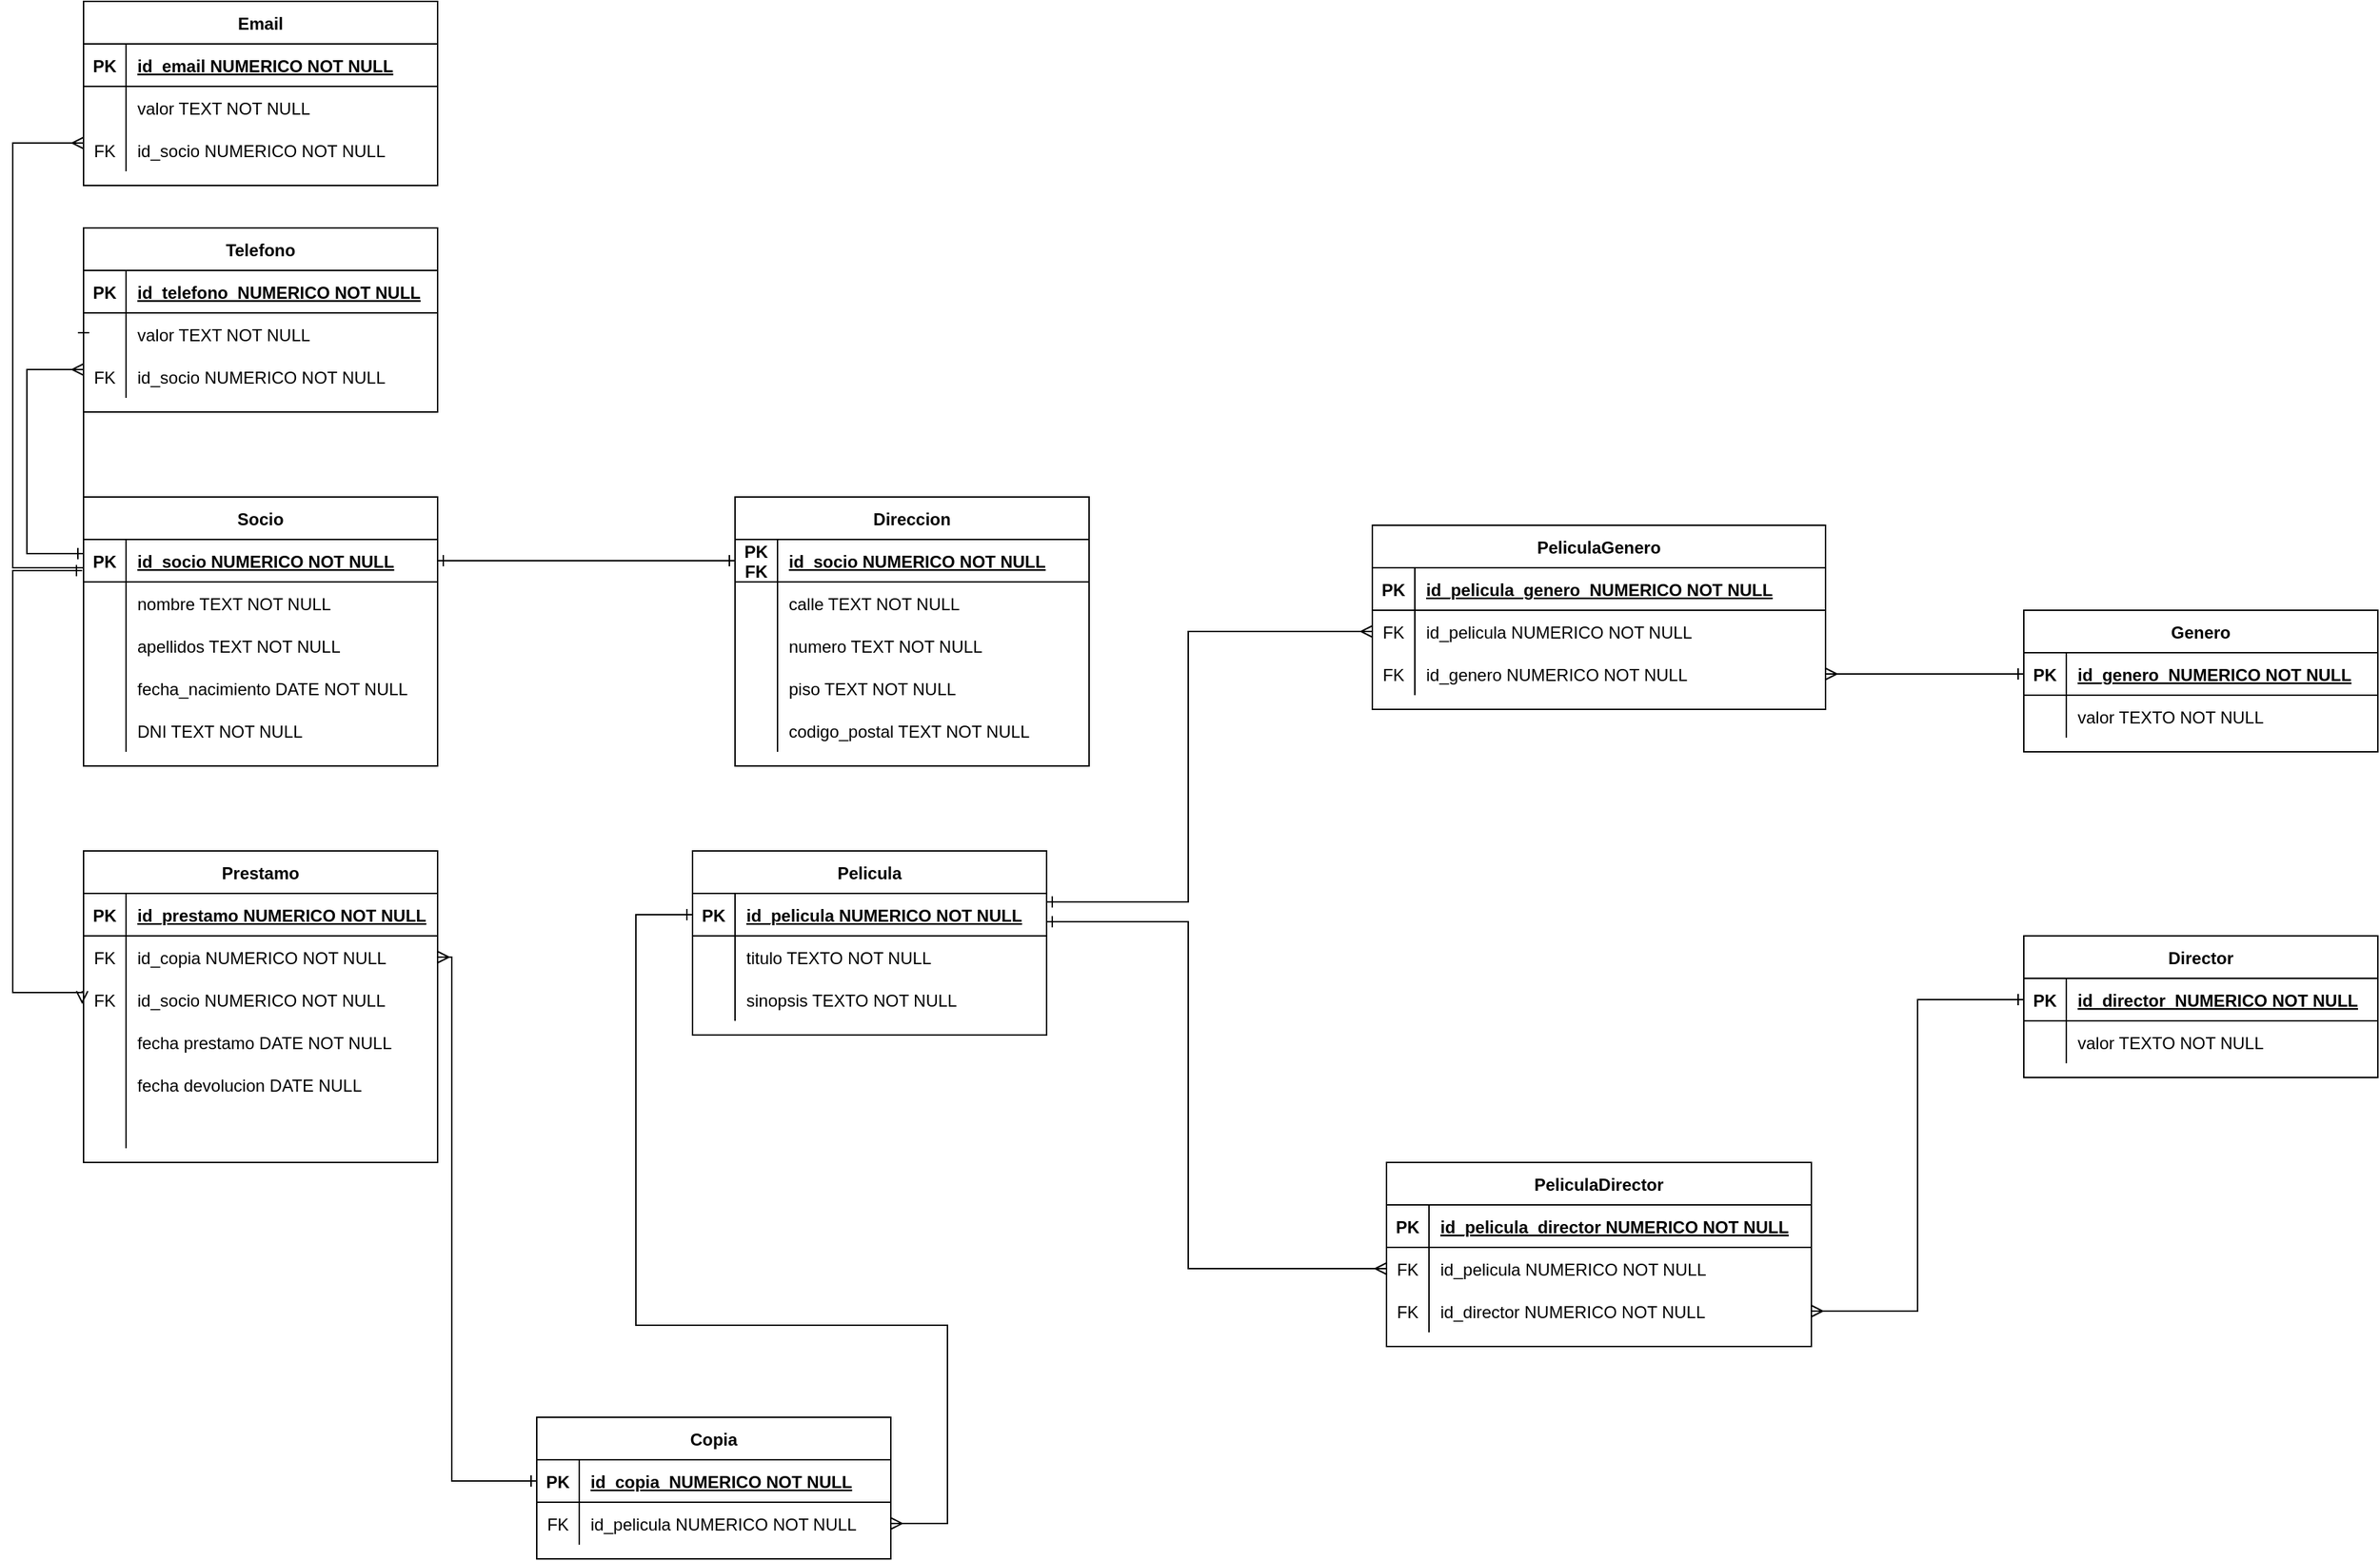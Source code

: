 <mxfile version="23.1.6" type="device">
  <diagram id="R2lEEEUBdFMjLlhIrx00" name="Page-1">
    <mxGraphModel dx="1674" dy="1861" grid="1" gridSize="10" guides="1" tooltips="1" connect="1" arrows="1" fold="1" page="1" pageScale="1" pageWidth="850" pageHeight="1100" math="0" shadow="0" extFonts="Permanent Marker^https://fonts.googleapis.com/css?family=Permanent+Marker">
      <root>
        <mxCell id="0" />
        <mxCell id="1" parent="0" />
        <mxCell id="2j0hCC9yOJHJnO_B5J4P-44" value="" style="group" parent="1" vertex="1" connectable="0">
          <mxGeometry x="20" y="-210" width="1670" height="1100" as="geometry" />
        </mxCell>
        <mxCell id="C-vyLk0tnHw3VtMMgP7b-23" value="Socio" style="shape=table;startSize=30;container=1;collapsible=1;childLayout=tableLayout;fixedRows=1;rowLines=0;fontStyle=1;align=center;resizeLast=1;" parent="2j0hCC9yOJHJnO_B5J4P-44" vertex="1">
          <mxGeometry x="50" y="350" width="250" height="190" as="geometry" />
        </mxCell>
        <mxCell id="C-vyLk0tnHw3VtMMgP7b-24" value="" style="shape=partialRectangle;collapsible=0;dropTarget=0;pointerEvents=0;fillColor=none;points=[[0,0.5],[1,0.5]];portConstraint=eastwest;top=0;left=0;right=0;bottom=1;" parent="C-vyLk0tnHw3VtMMgP7b-23" vertex="1">
          <mxGeometry y="30" width="250" height="30" as="geometry" />
        </mxCell>
        <mxCell id="C-vyLk0tnHw3VtMMgP7b-25" value="PK" style="shape=partialRectangle;overflow=hidden;connectable=0;fillColor=none;top=0;left=0;bottom=0;right=0;fontStyle=1;" parent="C-vyLk0tnHw3VtMMgP7b-24" vertex="1">
          <mxGeometry width="30" height="30" as="geometry">
            <mxRectangle width="30" height="30" as="alternateBounds" />
          </mxGeometry>
        </mxCell>
        <mxCell id="C-vyLk0tnHw3VtMMgP7b-26" value="id_socio NUMERICO NOT NULL" style="shape=partialRectangle;overflow=hidden;connectable=0;fillColor=none;top=0;left=0;bottom=0;right=0;align=left;spacingLeft=6;fontStyle=5;" parent="C-vyLk0tnHw3VtMMgP7b-24" vertex="1">
          <mxGeometry x="30" width="220" height="30" as="geometry">
            <mxRectangle width="220" height="30" as="alternateBounds" />
          </mxGeometry>
        </mxCell>
        <mxCell id="C-vyLk0tnHw3VtMMgP7b-27" value="" style="shape=partialRectangle;collapsible=0;dropTarget=0;pointerEvents=0;fillColor=none;points=[[0,0.5],[1,0.5]];portConstraint=eastwest;top=0;left=0;right=0;bottom=0;" parent="C-vyLk0tnHw3VtMMgP7b-23" vertex="1">
          <mxGeometry y="60" width="250" height="30" as="geometry" />
        </mxCell>
        <mxCell id="C-vyLk0tnHw3VtMMgP7b-28" value="" style="shape=partialRectangle;overflow=hidden;connectable=0;fillColor=none;top=0;left=0;bottom=0;right=0;" parent="C-vyLk0tnHw3VtMMgP7b-27" vertex="1">
          <mxGeometry width="30" height="30" as="geometry">
            <mxRectangle width="30" height="30" as="alternateBounds" />
          </mxGeometry>
        </mxCell>
        <mxCell id="C-vyLk0tnHw3VtMMgP7b-29" value="nombre TEXT NOT NULL" style="shape=partialRectangle;overflow=hidden;connectable=0;fillColor=none;top=0;left=0;bottom=0;right=0;align=left;spacingLeft=6;" parent="C-vyLk0tnHw3VtMMgP7b-27" vertex="1">
          <mxGeometry x="30" width="220" height="30" as="geometry">
            <mxRectangle width="220" height="30" as="alternateBounds" />
          </mxGeometry>
        </mxCell>
        <mxCell id="dw63JW8FOsopsPQ0-Sa8-1" value="" style="shape=partialRectangle;collapsible=0;dropTarget=0;pointerEvents=0;fillColor=none;points=[[0,0.5],[1,0.5]];portConstraint=eastwest;top=0;left=0;right=0;bottom=0;" parent="C-vyLk0tnHw3VtMMgP7b-23" vertex="1">
          <mxGeometry y="90" width="250" height="30" as="geometry" />
        </mxCell>
        <mxCell id="dw63JW8FOsopsPQ0-Sa8-2" value="" style="shape=partialRectangle;overflow=hidden;connectable=0;fillColor=none;top=0;left=0;bottom=0;right=0;" parent="dw63JW8FOsopsPQ0-Sa8-1" vertex="1">
          <mxGeometry width="30" height="30" as="geometry">
            <mxRectangle width="30" height="30" as="alternateBounds" />
          </mxGeometry>
        </mxCell>
        <mxCell id="dw63JW8FOsopsPQ0-Sa8-3" value="apellidos TEXT NOT NULL" style="shape=partialRectangle;overflow=hidden;connectable=0;fillColor=none;top=0;left=0;bottom=0;right=0;align=left;spacingLeft=6;" parent="dw63JW8FOsopsPQ0-Sa8-1" vertex="1">
          <mxGeometry x="30" width="220" height="30" as="geometry">
            <mxRectangle width="220" height="30" as="alternateBounds" />
          </mxGeometry>
        </mxCell>
        <mxCell id="dw63JW8FOsopsPQ0-Sa8-4" value="" style="shape=partialRectangle;collapsible=0;dropTarget=0;pointerEvents=0;fillColor=none;points=[[0,0.5],[1,0.5]];portConstraint=eastwest;top=0;left=0;right=0;bottom=0;" parent="C-vyLk0tnHw3VtMMgP7b-23" vertex="1">
          <mxGeometry y="120" width="250" height="30" as="geometry" />
        </mxCell>
        <mxCell id="dw63JW8FOsopsPQ0-Sa8-5" value="" style="shape=partialRectangle;overflow=hidden;connectable=0;fillColor=none;top=0;left=0;bottom=0;right=0;" parent="dw63JW8FOsopsPQ0-Sa8-4" vertex="1">
          <mxGeometry width="30" height="30" as="geometry">
            <mxRectangle width="30" height="30" as="alternateBounds" />
          </mxGeometry>
        </mxCell>
        <mxCell id="dw63JW8FOsopsPQ0-Sa8-6" value="fecha_nacimiento DATE NOT NULL" style="shape=partialRectangle;overflow=hidden;connectable=0;fillColor=none;top=0;left=0;bottom=0;right=0;align=left;spacingLeft=6;" parent="dw63JW8FOsopsPQ0-Sa8-4" vertex="1">
          <mxGeometry x="30" width="220" height="30" as="geometry">
            <mxRectangle width="220" height="30" as="alternateBounds" />
          </mxGeometry>
        </mxCell>
        <mxCell id="1rXclg-e3LxjaRFIanP1-40" value="" style="shape=partialRectangle;collapsible=0;dropTarget=0;pointerEvents=0;fillColor=none;points=[[0,0.5],[1,0.5]];portConstraint=eastwest;top=0;left=0;right=0;bottom=0;" vertex="1" parent="C-vyLk0tnHw3VtMMgP7b-23">
          <mxGeometry y="150" width="250" height="30" as="geometry" />
        </mxCell>
        <mxCell id="1rXclg-e3LxjaRFIanP1-41" value="" style="shape=partialRectangle;overflow=hidden;connectable=0;fillColor=none;top=0;left=0;bottom=0;right=0;" vertex="1" parent="1rXclg-e3LxjaRFIanP1-40">
          <mxGeometry width="30" height="30" as="geometry">
            <mxRectangle width="30" height="30" as="alternateBounds" />
          </mxGeometry>
        </mxCell>
        <mxCell id="1rXclg-e3LxjaRFIanP1-42" value="DNI TEXT NOT NULL" style="shape=partialRectangle;overflow=hidden;connectable=0;fillColor=none;top=0;left=0;bottom=0;right=0;align=left;spacingLeft=6;" vertex="1" parent="1rXclg-e3LxjaRFIanP1-40">
          <mxGeometry x="30" width="220" height="30" as="geometry">
            <mxRectangle width="220" height="30" as="alternateBounds" />
          </mxGeometry>
        </mxCell>
        <mxCell id="dw63JW8FOsopsPQ0-Sa8-10" value="Direccion" style="shape=table;startSize=30;container=1;collapsible=1;childLayout=tableLayout;fixedRows=1;rowLines=0;fontStyle=1;align=center;resizeLast=1;" parent="2j0hCC9yOJHJnO_B5J4P-44" vertex="1">
          <mxGeometry x="510" y="350" width="250" height="190" as="geometry" />
        </mxCell>
        <mxCell id="dw63JW8FOsopsPQ0-Sa8-11" value="" style="shape=partialRectangle;collapsible=0;dropTarget=0;pointerEvents=0;fillColor=none;points=[[0,0.5],[1,0.5]];portConstraint=eastwest;top=0;left=0;right=0;bottom=1;" parent="dw63JW8FOsopsPQ0-Sa8-10" vertex="1">
          <mxGeometry y="30" width="250" height="30" as="geometry" />
        </mxCell>
        <mxCell id="dw63JW8FOsopsPQ0-Sa8-12" value="PK&#xa;FK" style="shape=partialRectangle;overflow=hidden;connectable=0;fillColor=none;top=0;left=0;bottom=0;right=0;fontStyle=1;" parent="dw63JW8FOsopsPQ0-Sa8-11" vertex="1">
          <mxGeometry width="30" height="30" as="geometry">
            <mxRectangle width="30" height="30" as="alternateBounds" />
          </mxGeometry>
        </mxCell>
        <mxCell id="dw63JW8FOsopsPQ0-Sa8-13" value="id_socio NUMERICO NOT NULL" style="shape=partialRectangle;overflow=hidden;connectable=0;fillColor=none;top=0;left=0;bottom=0;right=0;align=left;spacingLeft=6;fontStyle=5;" parent="dw63JW8FOsopsPQ0-Sa8-11" vertex="1">
          <mxGeometry x="30" width="220" height="30" as="geometry">
            <mxRectangle width="220" height="30" as="alternateBounds" />
          </mxGeometry>
        </mxCell>
        <mxCell id="dw63JW8FOsopsPQ0-Sa8-17" value="" style="shape=partialRectangle;collapsible=0;dropTarget=0;pointerEvents=0;fillColor=none;points=[[0,0.5],[1,0.5]];portConstraint=eastwest;top=0;left=0;right=0;bottom=0;" parent="dw63JW8FOsopsPQ0-Sa8-10" vertex="1">
          <mxGeometry y="60" width="250" height="30" as="geometry" />
        </mxCell>
        <mxCell id="dw63JW8FOsopsPQ0-Sa8-18" value="" style="shape=partialRectangle;overflow=hidden;connectable=0;fillColor=none;top=0;left=0;bottom=0;right=0;" parent="dw63JW8FOsopsPQ0-Sa8-17" vertex="1">
          <mxGeometry width="30" height="30" as="geometry">
            <mxRectangle width="30" height="30" as="alternateBounds" />
          </mxGeometry>
        </mxCell>
        <mxCell id="dw63JW8FOsopsPQ0-Sa8-19" value="calle TEXT NOT NULL" style="shape=partialRectangle;overflow=hidden;connectable=0;fillColor=none;top=0;left=0;bottom=0;right=0;align=left;spacingLeft=6;" parent="dw63JW8FOsopsPQ0-Sa8-17" vertex="1">
          <mxGeometry x="30" width="220" height="30" as="geometry">
            <mxRectangle width="220" height="30" as="alternateBounds" />
          </mxGeometry>
        </mxCell>
        <mxCell id="dw63JW8FOsopsPQ0-Sa8-20" value="" style="shape=partialRectangle;collapsible=0;dropTarget=0;pointerEvents=0;fillColor=none;points=[[0,0.5],[1,0.5]];portConstraint=eastwest;top=0;left=0;right=0;bottom=0;" parent="dw63JW8FOsopsPQ0-Sa8-10" vertex="1">
          <mxGeometry y="90" width="250" height="30" as="geometry" />
        </mxCell>
        <mxCell id="dw63JW8FOsopsPQ0-Sa8-21" value="" style="shape=partialRectangle;overflow=hidden;connectable=0;fillColor=none;top=0;left=0;bottom=0;right=0;" parent="dw63JW8FOsopsPQ0-Sa8-20" vertex="1">
          <mxGeometry width="30" height="30" as="geometry">
            <mxRectangle width="30" height="30" as="alternateBounds" />
          </mxGeometry>
        </mxCell>
        <mxCell id="dw63JW8FOsopsPQ0-Sa8-22" value="numero TEXT NOT NULL" style="shape=partialRectangle;overflow=hidden;connectable=0;fillColor=none;top=0;left=0;bottom=0;right=0;align=left;spacingLeft=6;" parent="dw63JW8FOsopsPQ0-Sa8-20" vertex="1">
          <mxGeometry x="30" width="220" height="30" as="geometry">
            <mxRectangle width="220" height="30" as="alternateBounds" />
          </mxGeometry>
        </mxCell>
        <mxCell id="dw63JW8FOsopsPQ0-Sa8-23" value="" style="shape=partialRectangle;collapsible=0;dropTarget=0;pointerEvents=0;fillColor=none;points=[[0,0.5],[1,0.5]];portConstraint=eastwest;top=0;left=0;right=0;bottom=0;" parent="dw63JW8FOsopsPQ0-Sa8-10" vertex="1">
          <mxGeometry y="120" width="250" height="30" as="geometry" />
        </mxCell>
        <mxCell id="dw63JW8FOsopsPQ0-Sa8-24" value="" style="shape=partialRectangle;overflow=hidden;connectable=0;fillColor=none;top=0;left=0;bottom=0;right=0;" parent="dw63JW8FOsopsPQ0-Sa8-23" vertex="1">
          <mxGeometry width="30" height="30" as="geometry">
            <mxRectangle width="30" height="30" as="alternateBounds" />
          </mxGeometry>
        </mxCell>
        <mxCell id="dw63JW8FOsopsPQ0-Sa8-25" value="piso TEXT NOT NULL" style="shape=partialRectangle;overflow=hidden;connectable=0;fillColor=none;top=0;left=0;bottom=0;right=0;align=left;spacingLeft=6;" parent="dw63JW8FOsopsPQ0-Sa8-23" vertex="1">
          <mxGeometry x="30" width="220" height="30" as="geometry">
            <mxRectangle width="220" height="30" as="alternateBounds" />
          </mxGeometry>
        </mxCell>
        <mxCell id="2j0hCC9yOJHJnO_B5J4P-30" value="" style="shape=partialRectangle;collapsible=0;dropTarget=0;pointerEvents=0;fillColor=none;points=[[0,0.5],[1,0.5]];portConstraint=eastwest;top=0;left=0;right=0;bottom=0;" parent="dw63JW8FOsopsPQ0-Sa8-10" vertex="1">
          <mxGeometry y="150" width="250" height="30" as="geometry" />
        </mxCell>
        <mxCell id="2j0hCC9yOJHJnO_B5J4P-31" value="" style="shape=partialRectangle;overflow=hidden;connectable=0;fillColor=none;top=0;left=0;bottom=0;right=0;" parent="2j0hCC9yOJHJnO_B5J4P-30" vertex="1">
          <mxGeometry width="30" height="30" as="geometry">
            <mxRectangle width="30" height="30" as="alternateBounds" />
          </mxGeometry>
        </mxCell>
        <mxCell id="2j0hCC9yOJHJnO_B5J4P-32" value="codigo_postal TEXT NOT NULL" style="shape=partialRectangle;overflow=hidden;connectable=0;fillColor=none;top=0;left=0;bottom=0;right=0;align=left;spacingLeft=6;" parent="2j0hCC9yOJHJnO_B5J4P-30" vertex="1">
          <mxGeometry x="30" width="220" height="30" as="geometry">
            <mxRectangle width="220" height="30" as="alternateBounds" />
          </mxGeometry>
        </mxCell>
        <mxCell id="dw63JW8FOsopsPQ0-Sa8-26" value="Pelicula" style="shape=table;startSize=30;container=1;collapsible=1;childLayout=tableLayout;fixedRows=1;rowLines=0;fontStyle=1;align=center;resizeLast=1;" parent="2j0hCC9yOJHJnO_B5J4P-44" vertex="1">
          <mxGeometry x="480" y="600" width="250" height="130" as="geometry" />
        </mxCell>
        <mxCell id="dw63JW8FOsopsPQ0-Sa8-27" value="" style="shape=partialRectangle;collapsible=0;dropTarget=0;pointerEvents=0;fillColor=none;points=[[0,0.5],[1,0.5]];portConstraint=eastwest;top=0;left=0;right=0;bottom=1;" parent="dw63JW8FOsopsPQ0-Sa8-26" vertex="1">
          <mxGeometry y="30" width="250" height="30" as="geometry" />
        </mxCell>
        <mxCell id="dw63JW8FOsopsPQ0-Sa8-28" value="PK" style="shape=partialRectangle;overflow=hidden;connectable=0;fillColor=none;top=0;left=0;bottom=0;right=0;fontStyle=1;" parent="dw63JW8FOsopsPQ0-Sa8-27" vertex="1">
          <mxGeometry width="30" height="30" as="geometry">
            <mxRectangle width="30" height="30" as="alternateBounds" />
          </mxGeometry>
        </mxCell>
        <mxCell id="dw63JW8FOsopsPQ0-Sa8-29" value="id_pelicula NUMERICO NOT NULL" style="shape=partialRectangle;overflow=hidden;connectable=0;fillColor=none;top=0;left=0;bottom=0;right=0;align=left;spacingLeft=6;fontStyle=5;" parent="dw63JW8FOsopsPQ0-Sa8-27" vertex="1">
          <mxGeometry x="30" width="220" height="30" as="geometry">
            <mxRectangle width="220" height="30" as="alternateBounds" />
          </mxGeometry>
        </mxCell>
        <mxCell id="dw63JW8FOsopsPQ0-Sa8-30" value="" style="shape=partialRectangle;collapsible=0;dropTarget=0;pointerEvents=0;fillColor=none;points=[[0,0.5],[1,0.5]];portConstraint=eastwest;top=0;left=0;right=0;bottom=0;" parent="dw63JW8FOsopsPQ0-Sa8-26" vertex="1">
          <mxGeometry y="60" width="250" height="30" as="geometry" />
        </mxCell>
        <mxCell id="dw63JW8FOsopsPQ0-Sa8-31" value="" style="shape=partialRectangle;overflow=hidden;connectable=0;fillColor=none;top=0;left=0;bottom=0;right=0;" parent="dw63JW8FOsopsPQ0-Sa8-30" vertex="1">
          <mxGeometry width="30" height="30" as="geometry">
            <mxRectangle width="30" height="30" as="alternateBounds" />
          </mxGeometry>
        </mxCell>
        <mxCell id="dw63JW8FOsopsPQ0-Sa8-32" value="titulo TEXTO NOT NULL" style="shape=partialRectangle;overflow=hidden;connectable=0;fillColor=none;top=0;left=0;bottom=0;right=0;align=left;spacingLeft=6;" parent="dw63JW8FOsopsPQ0-Sa8-30" vertex="1">
          <mxGeometry x="30" width="220" height="30" as="geometry">
            <mxRectangle width="220" height="30" as="alternateBounds" />
          </mxGeometry>
        </mxCell>
        <mxCell id="dw63JW8FOsopsPQ0-Sa8-39" value="" style="shape=partialRectangle;collapsible=0;dropTarget=0;pointerEvents=0;fillColor=none;points=[[0,0.5],[1,0.5]];portConstraint=eastwest;top=0;left=0;right=0;bottom=0;" parent="dw63JW8FOsopsPQ0-Sa8-26" vertex="1">
          <mxGeometry y="90" width="250" height="30" as="geometry" />
        </mxCell>
        <mxCell id="dw63JW8FOsopsPQ0-Sa8-40" value="" style="shape=partialRectangle;overflow=hidden;connectable=0;fillColor=none;top=0;left=0;bottom=0;right=0;" parent="dw63JW8FOsopsPQ0-Sa8-39" vertex="1">
          <mxGeometry width="30" height="30" as="geometry">
            <mxRectangle width="30" height="30" as="alternateBounds" />
          </mxGeometry>
        </mxCell>
        <mxCell id="dw63JW8FOsopsPQ0-Sa8-41" value="sinopsis TEXTO NOT NULL" style="shape=partialRectangle;overflow=hidden;connectable=0;fillColor=none;top=0;left=0;bottom=0;right=0;align=left;spacingLeft=6;" parent="dw63JW8FOsopsPQ0-Sa8-39" vertex="1">
          <mxGeometry x="30" width="220" height="30" as="geometry">
            <mxRectangle width="220" height="30" as="alternateBounds" />
          </mxGeometry>
        </mxCell>
        <mxCell id="dw63JW8FOsopsPQ0-Sa8-42" value="Copia" style="shape=table;startSize=30;container=1;collapsible=1;childLayout=tableLayout;fixedRows=1;rowLines=0;fontStyle=1;align=center;resizeLast=1;" parent="2j0hCC9yOJHJnO_B5J4P-44" vertex="1">
          <mxGeometry x="370" y="1000" width="250" height="100" as="geometry" />
        </mxCell>
        <mxCell id="dw63JW8FOsopsPQ0-Sa8-43" value="" style="shape=partialRectangle;collapsible=0;dropTarget=0;pointerEvents=0;fillColor=none;points=[[0,0.5],[1,0.5]];portConstraint=eastwest;top=0;left=0;right=0;bottom=1;" parent="dw63JW8FOsopsPQ0-Sa8-42" vertex="1">
          <mxGeometry y="30" width="250" height="30" as="geometry" />
        </mxCell>
        <mxCell id="dw63JW8FOsopsPQ0-Sa8-44" value="PK" style="shape=partialRectangle;overflow=hidden;connectable=0;fillColor=none;top=0;left=0;bottom=0;right=0;fontStyle=1;" parent="dw63JW8FOsopsPQ0-Sa8-43" vertex="1">
          <mxGeometry width="30" height="30" as="geometry">
            <mxRectangle width="30" height="30" as="alternateBounds" />
          </mxGeometry>
        </mxCell>
        <mxCell id="dw63JW8FOsopsPQ0-Sa8-45" value="id_copia  NUMERICO NOT NULL" style="shape=partialRectangle;overflow=hidden;connectable=0;fillColor=none;top=0;left=0;bottom=0;right=0;align=left;spacingLeft=6;fontStyle=5;" parent="dw63JW8FOsopsPQ0-Sa8-43" vertex="1">
          <mxGeometry x="30" width="220" height="30" as="geometry">
            <mxRectangle width="220" height="30" as="alternateBounds" />
          </mxGeometry>
        </mxCell>
        <mxCell id="dw63JW8FOsopsPQ0-Sa8-46" value="" style="shape=partialRectangle;collapsible=0;dropTarget=0;pointerEvents=0;fillColor=none;points=[[0,0.5],[1,0.5]];portConstraint=eastwest;top=0;left=0;right=0;bottom=0;" parent="dw63JW8FOsopsPQ0-Sa8-42" vertex="1">
          <mxGeometry y="60" width="250" height="30" as="geometry" />
        </mxCell>
        <mxCell id="dw63JW8FOsopsPQ0-Sa8-47" value="FK" style="shape=partialRectangle;overflow=hidden;connectable=0;fillColor=none;top=0;left=0;bottom=0;right=0;" parent="dw63JW8FOsopsPQ0-Sa8-46" vertex="1">
          <mxGeometry width="30" height="30" as="geometry">
            <mxRectangle width="30" height="30" as="alternateBounds" />
          </mxGeometry>
        </mxCell>
        <mxCell id="dw63JW8FOsopsPQ0-Sa8-48" value="id_pelicula NUMERICO NOT NULL " style="shape=partialRectangle;overflow=hidden;connectable=0;fillColor=none;top=0;left=0;bottom=0;right=0;align=left;spacingLeft=6;" parent="dw63JW8FOsopsPQ0-Sa8-46" vertex="1">
          <mxGeometry x="30" width="220" height="30" as="geometry">
            <mxRectangle width="220" height="30" as="alternateBounds" />
          </mxGeometry>
        </mxCell>
        <mxCell id="dw63JW8FOsopsPQ0-Sa8-58" value="Prestamo" style="shape=table;startSize=30;container=1;collapsible=1;childLayout=tableLayout;fixedRows=1;rowLines=0;fontStyle=1;align=center;resizeLast=1;" parent="2j0hCC9yOJHJnO_B5J4P-44" vertex="1">
          <mxGeometry x="50" y="600" width="250" height="220" as="geometry" />
        </mxCell>
        <mxCell id="dw63JW8FOsopsPQ0-Sa8-59" value="" style="shape=partialRectangle;collapsible=0;dropTarget=0;pointerEvents=0;fillColor=none;points=[[0,0.5],[1,0.5]];portConstraint=eastwest;top=0;left=0;right=0;bottom=1;" parent="dw63JW8FOsopsPQ0-Sa8-58" vertex="1">
          <mxGeometry y="30" width="250" height="30" as="geometry" />
        </mxCell>
        <mxCell id="dw63JW8FOsopsPQ0-Sa8-60" value="PK" style="shape=partialRectangle;overflow=hidden;connectable=0;fillColor=none;top=0;left=0;bottom=0;right=0;fontStyle=1;" parent="dw63JW8FOsopsPQ0-Sa8-59" vertex="1">
          <mxGeometry width="30" height="30" as="geometry">
            <mxRectangle width="30" height="30" as="alternateBounds" />
          </mxGeometry>
        </mxCell>
        <mxCell id="dw63JW8FOsopsPQ0-Sa8-61" value="id_prestamo NUMERICO NOT NULL" style="shape=partialRectangle;overflow=hidden;connectable=0;fillColor=none;top=0;left=0;bottom=0;right=0;align=left;spacingLeft=6;fontStyle=5;" parent="dw63JW8FOsopsPQ0-Sa8-59" vertex="1">
          <mxGeometry x="30" width="220" height="30" as="geometry">
            <mxRectangle width="220" height="30" as="alternateBounds" />
          </mxGeometry>
        </mxCell>
        <mxCell id="dw63JW8FOsopsPQ0-Sa8-62" value="" style="shape=partialRectangle;collapsible=0;dropTarget=0;pointerEvents=0;fillColor=none;points=[[0,0.5],[1,0.5]];portConstraint=eastwest;top=0;left=0;right=0;bottom=0;" parent="dw63JW8FOsopsPQ0-Sa8-58" vertex="1">
          <mxGeometry y="60" width="250" height="30" as="geometry" />
        </mxCell>
        <mxCell id="dw63JW8FOsopsPQ0-Sa8-63" value="FK" style="shape=partialRectangle;overflow=hidden;connectable=0;fillColor=none;top=0;left=0;bottom=0;right=0;" parent="dw63JW8FOsopsPQ0-Sa8-62" vertex="1">
          <mxGeometry width="30" height="30" as="geometry">
            <mxRectangle width="30" height="30" as="alternateBounds" />
          </mxGeometry>
        </mxCell>
        <mxCell id="dw63JW8FOsopsPQ0-Sa8-64" value="id_copia NUMERICO NOT NULL" style="shape=partialRectangle;overflow=hidden;connectable=0;fillColor=none;top=0;left=0;bottom=0;right=0;align=left;spacingLeft=6;" parent="dw63JW8FOsopsPQ0-Sa8-62" vertex="1">
          <mxGeometry x="30" width="220" height="30" as="geometry">
            <mxRectangle width="220" height="30" as="alternateBounds" />
          </mxGeometry>
        </mxCell>
        <mxCell id="dw63JW8FOsopsPQ0-Sa8-78" value="" style="shape=partialRectangle;collapsible=0;dropTarget=0;pointerEvents=0;fillColor=none;points=[[0,0.5],[1,0.5]];portConstraint=eastwest;top=0;left=0;right=0;bottom=0;" parent="dw63JW8FOsopsPQ0-Sa8-58" vertex="1">
          <mxGeometry y="90" width="250" height="30" as="geometry" />
        </mxCell>
        <mxCell id="dw63JW8FOsopsPQ0-Sa8-79" value="FK" style="shape=partialRectangle;overflow=hidden;connectable=0;fillColor=none;top=0;left=0;bottom=0;right=0;" parent="dw63JW8FOsopsPQ0-Sa8-78" vertex="1">
          <mxGeometry width="30" height="30" as="geometry">
            <mxRectangle width="30" height="30" as="alternateBounds" />
          </mxGeometry>
        </mxCell>
        <mxCell id="dw63JW8FOsopsPQ0-Sa8-80" value="id_socio NUMERICO NOT NULL" style="shape=partialRectangle;overflow=hidden;connectable=0;fillColor=none;top=0;left=0;bottom=0;right=0;align=left;spacingLeft=6;" parent="dw63JW8FOsopsPQ0-Sa8-78" vertex="1">
          <mxGeometry x="30" width="220" height="30" as="geometry">
            <mxRectangle width="220" height="30" as="alternateBounds" />
          </mxGeometry>
        </mxCell>
        <mxCell id="dw63JW8FOsopsPQ0-Sa8-65" value="" style="shape=partialRectangle;collapsible=0;dropTarget=0;pointerEvents=0;fillColor=none;points=[[0,0.5],[1,0.5]];portConstraint=eastwest;top=0;left=0;right=0;bottom=0;" parent="dw63JW8FOsopsPQ0-Sa8-58" vertex="1">
          <mxGeometry y="120" width="250" height="30" as="geometry" />
        </mxCell>
        <mxCell id="dw63JW8FOsopsPQ0-Sa8-66" value="" style="shape=partialRectangle;overflow=hidden;connectable=0;fillColor=none;top=0;left=0;bottom=0;right=0;" parent="dw63JW8FOsopsPQ0-Sa8-65" vertex="1">
          <mxGeometry width="30" height="30" as="geometry">
            <mxRectangle width="30" height="30" as="alternateBounds" />
          </mxGeometry>
        </mxCell>
        <mxCell id="dw63JW8FOsopsPQ0-Sa8-67" value="fecha prestamo DATE NOT NULL" style="shape=partialRectangle;overflow=hidden;connectable=0;fillColor=none;top=0;left=0;bottom=0;right=0;align=left;spacingLeft=6;" parent="dw63JW8FOsopsPQ0-Sa8-65" vertex="1">
          <mxGeometry x="30" width="220" height="30" as="geometry">
            <mxRectangle width="220" height="30" as="alternateBounds" />
          </mxGeometry>
        </mxCell>
        <mxCell id="dw63JW8FOsopsPQ0-Sa8-68" value="" style="shape=partialRectangle;collapsible=0;dropTarget=0;pointerEvents=0;fillColor=none;points=[[0,0.5],[1,0.5]];portConstraint=eastwest;top=0;left=0;right=0;bottom=0;" parent="dw63JW8FOsopsPQ0-Sa8-58" vertex="1">
          <mxGeometry y="150" width="250" height="30" as="geometry" />
        </mxCell>
        <mxCell id="dw63JW8FOsopsPQ0-Sa8-69" value="" style="shape=partialRectangle;overflow=hidden;connectable=0;fillColor=none;top=0;left=0;bottom=0;right=0;" parent="dw63JW8FOsopsPQ0-Sa8-68" vertex="1">
          <mxGeometry width="30" height="30" as="geometry">
            <mxRectangle width="30" height="30" as="alternateBounds" />
          </mxGeometry>
        </mxCell>
        <mxCell id="dw63JW8FOsopsPQ0-Sa8-70" value="fecha devolucion DATE NULL" style="shape=partialRectangle;overflow=hidden;connectable=0;fillColor=none;top=0;left=0;bottom=0;right=0;align=left;spacingLeft=6;" parent="dw63JW8FOsopsPQ0-Sa8-68" vertex="1">
          <mxGeometry x="30" width="220" height="30" as="geometry">
            <mxRectangle width="220" height="30" as="alternateBounds" />
          </mxGeometry>
        </mxCell>
        <mxCell id="dw63JW8FOsopsPQ0-Sa8-71" value="" style="shape=partialRectangle;collapsible=0;dropTarget=0;pointerEvents=0;fillColor=none;points=[[0,0.5],[1,0.5]];portConstraint=eastwest;top=0;left=0;right=0;bottom=0;" parent="dw63JW8FOsopsPQ0-Sa8-58" vertex="1">
          <mxGeometry y="180" width="250" height="30" as="geometry" />
        </mxCell>
        <mxCell id="dw63JW8FOsopsPQ0-Sa8-72" value="" style="shape=partialRectangle;overflow=hidden;connectable=0;fillColor=none;top=0;left=0;bottom=0;right=0;" parent="dw63JW8FOsopsPQ0-Sa8-71" vertex="1">
          <mxGeometry width="30" height="30" as="geometry">
            <mxRectangle width="30" height="30" as="alternateBounds" />
          </mxGeometry>
        </mxCell>
        <mxCell id="dw63JW8FOsopsPQ0-Sa8-73" value="" style="shape=partialRectangle;overflow=hidden;connectable=0;fillColor=none;top=0;left=0;bottom=0;right=0;align=left;spacingLeft=6;" parent="dw63JW8FOsopsPQ0-Sa8-71" vertex="1">
          <mxGeometry x="30" width="220" height="30" as="geometry">
            <mxRectangle width="220" height="30" as="alternateBounds" />
          </mxGeometry>
        </mxCell>
        <mxCell id="dw63JW8FOsopsPQ0-Sa8-76" style="edgeStyle=orthogonalEdgeStyle;rounded=0;orthogonalLoop=1;jettySize=auto;html=1;startArrow=ERone;startFill=0;endArrow=ERmany;endFill=0;exitX=-0.004;exitY=0.733;exitDx=0;exitDy=0;exitPerimeter=0;entryX=-0.004;entryY=0.3;entryDx=0;entryDy=0;entryPerimeter=0;" parent="2j0hCC9yOJHJnO_B5J4P-44" source="C-vyLk0tnHw3VtMMgP7b-24" target="dw63JW8FOsopsPQ0-Sa8-78" edge="1">
          <mxGeometry relative="1" as="geometry">
            <Array as="points">
              <mxPoint y="402" />
              <mxPoint y="700" />
            </Array>
            <mxPoint x="40" y="700" as="targetPoint" />
            <mxPoint x="720" y="700" as="sourcePoint" />
          </mxGeometry>
        </mxCell>
        <mxCell id="dw63JW8FOsopsPQ0-Sa8-82" style="edgeStyle=orthogonalEdgeStyle;rounded=0;orthogonalLoop=1;jettySize=auto;html=1;startArrow=ERone;startFill=0;endArrow=ERmany;endFill=0;exitX=0;exitY=0.5;exitDx=0;exitDy=0;entryX=1;entryY=0.5;entryDx=0;entryDy=0;" parent="2j0hCC9yOJHJnO_B5J4P-44" source="dw63JW8FOsopsPQ0-Sa8-43" target="dw63JW8FOsopsPQ0-Sa8-62" edge="1">
          <mxGeometry relative="1" as="geometry">
            <Array as="points">
              <mxPoint x="310" y="1045" />
              <mxPoint x="310" y="675" />
            </Array>
            <mxPoint x="69" y="719" as="targetPoint" />
            <mxPoint x="69" y="422" as="sourcePoint" />
          </mxGeometry>
        </mxCell>
        <mxCell id="dw63JW8FOsopsPQ0-Sa8-83" style="edgeStyle=orthogonalEdgeStyle;rounded=0;orthogonalLoop=1;jettySize=auto;html=1;startArrow=ERone;startFill=0;endArrow=ERmany;endFill=0;exitX=0;exitY=0.5;exitDx=0;exitDy=0;entryX=1;entryY=0.5;entryDx=0;entryDy=0;" parent="2j0hCC9yOJHJnO_B5J4P-44" source="dw63JW8FOsopsPQ0-Sa8-27" target="dw63JW8FOsopsPQ0-Sa8-46" edge="1">
          <mxGeometry relative="1" as="geometry">
            <Array as="points">
              <mxPoint x="440" y="645" />
              <mxPoint x="440" y="935" />
              <mxPoint x="660" y="935" />
              <mxPoint x="660" y="1075" />
            </Array>
            <mxPoint x="740" y="810" as="targetPoint" />
            <mxPoint x="700" y="1040" as="sourcePoint" />
          </mxGeometry>
        </mxCell>
        <mxCell id="dw63JW8FOsopsPQ0-Sa8-84" value="Telefono" style="shape=table;startSize=30;container=1;collapsible=1;childLayout=tableLayout;fixedRows=1;rowLines=0;fontStyle=1;align=center;resizeLast=1;" parent="2j0hCC9yOJHJnO_B5J4P-44" vertex="1">
          <mxGeometry x="50" y="160" width="250" height="130" as="geometry" />
        </mxCell>
        <mxCell id="dw63JW8FOsopsPQ0-Sa8-85" value="" style="shape=partialRectangle;collapsible=0;dropTarget=0;pointerEvents=0;fillColor=none;points=[[0,0.5],[1,0.5]];portConstraint=eastwest;top=0;left=0;right=0;bottom=1;" parent="dw63JW8FOsopsPQ0-Sa8-84" vertex="1">
          <mxGeometry y="30" width="250" height="30" as="geometry" />
        </mxCell>
        <mxCell id="dw63JW8FOsopsPQ0-Sa8-86" value="PK" style="shape=partialRectangle;overflow=hidden;connectable=0;fillColor=none;top=0;left=0;bottom=0;right=0;fontStyle=1;" parent="dw63JW8FOsopsPQ0-Sa8-85" vertex="1">
          <mxGeometry width="30" height="30" as="geometry">
            <mxRectangle width="30" height="30" as="alternateBounds" />
          </mxGeometry>
        </mxCell>
        <mxCell id="dw63JW8FOsopsPQ0-Sa8-87" value="id_telefono  NUMERICO NOT NULL" style="shape=partialRectangle;overflow=hidden;connectable=0;fillColor=none;top=0;left=0;bottom=0;right=0;align=left;spacingLeft=6;fontStyle=5;" parent="dw63JW8FOsopsPQ0-Sa8-85" vertex="1">
          <mxGeometry x="30" width="220" height="30" as="geometry">
            <mxRectangle width="220" height="30" as="alternateBounds" />
          </mxGeometry>
        </mxCell>
        <mxCell id="dw63JW8FOsopsPQ0-Sa8-88" value="" style="shape=partialRectangle;collapsible=0;dropTarget=0;pointerEvents=0;fillColor=none;points=[[0,0.5],[1,0.5]];portConstraint=eastwest;top=0;left=0;right=0;bottom=0;" parent="dw63JW8FOsopsPQ0-Sa8-84" vertex="1">
          <mxGeometry y="60" width="250" height="30" as="geometry" />
        </mxCell>
        <mxCell id="dw63JW8FOsopsPQ0-Sa8-89" value="" style="shape=partialRectangle;overflow=hidden;connectable=0;fillColor=none;top=0;left=0;bottom=0;right=0;" parent="dw63JW8FOsopsPQ0-Sa8-88" vertex="1">
          <mxGeometry width="30" height="30" as="geometry">
            <mxRectangle width="30" height="30" as="alternateBounds" />
          </mxGeometry>
        </mxCell>
        <mxCell id="dw63JW8FOsopsPQ0-Sa8-90" value="valor TEXT NOT NULL" style="shape=partialRectangle;overflow=hidden;connectable=0;fillColor=none;top=0;left=0;bottom=0;right=0;align=left;spacingLeft=6;" parent="dw63JW8FOsopsPQ0-Sa8-88" vertex="1">
          <mxGeometry x="30" width="220" height="30" as="geometry">
            <mxRectangle width="220" height="30" as="alternateBounds" />
          </mxGeometry>
        </mxCell>
        <mxCell id="dw63JW8FOsopsPQ0-Sa8-91" value="" style="shape=partialRectangle;collapsible=0;dropTarget=0;pointerEvents=0;fillColor=none;points=[[0,0.5],[1,0.5]];portConstraint=eastwest;top=0;left=0;right=0;bottom=0;" parent="dw63JW8FOsopsPQ0-Sa8-84" vertex="1">
          <mxGeometry y="90" width="250" height="30" as="geometry" />
        </mxCell>
        <mxCell id="dw63JW8FOsopsPQ0-Sa8-92" value="FK" style="shape=partialRectangle;overflow=hidden;connectable=0;fillColor=none;top=0;left=0;bottom=0;right=0;" parent="dw63JW8FOsopsPQ0-Sa8-91" vertex="1">
          <mxGeometry width="30" height="30" as="geometry">
            <mxRectangle width="30" height="30" as="alternateBounds" />
          </mxGeometry>
        </mxCell>
        <mxCell id="dw63JW8FOsopsPQ0-Sa8-93" value="id_socio NUMERICO NOT NULL" style="shape=partialRectangle;overflow=hidden;connectable=0;fillColor=none;top=0;left=0;bottom=0;right=0;align=left;spacingLeft=6;" parent="dw63JW8FOsopsPQ0-Sa8-91" vertex="1">
          <mxGeometry x="30" width="220" height="30" as="geometry">
            <mxRectangle width="220" height="30" as="alternateBounds" />
          </mxGeometry>
        </mxCell>
        <mxCell id="dw63JW8FOsopsPQ0-Sa8-100" style="edgeStyle=orthogonalEdgeStyle;rounded=0;orthogonalLoop=1;jettySize=auto;html=1;startArrow=ERone;startFill=0;endArrow=ERmany;endFill=0;" parent="2j0hCC9yOJHJnO_B5J4P-44" edge="1">
          <mxGeometry relative="1" as="geometry">
            <Array as="points">
              <mxPoint x="50" y="390" />
              <mxPoint x="10" y="390" />
              <mxPoint x="10" y="260" />
            </Array>
            <mxPoint x="50" y="260" as="targetPoint" />
            <mxPoint x="50" y="390" as="sourcePoint" />
          </mxGeometry>
        </mxCell>
        <mxCell id="dw63JW8FOsopsPQ0-Sa8-101" style="edgeStyle=orthogonalEdgeStyle;rounded=0;orthogonalLoop=1;jettySize=auto;html=1;startArrow=ERone;startFill=0;endArrow=ERone;endFill=0;exitX=0;exitY=0.5;exitDx=0;exitDy=0;entryX=1;entryY=0.5;entryDx=0;entryDy=0;" parent="2j0hCC9yOJHJnO_B5J4P-44" source="dw63JW8FOsopsPQ0-Sa8-11" target="C-vyLk0tnHw3VtMMgP7b-24" edge="1">
          <mxGeometry relative="1" as="geometry">
            <Array as="points">
              <mxPoint x="440" y="395" />
              <mxPoint x="440" y="395" />
            </Array>
            <mxPoint x="340" y="405" as="targetPoint" />
            <mxPoint x="550" y="400" as="sourcePoint" />
          </mxGeometry>
        </mxCell>
        <mxCell id="04kUaJJ0lqlJ2f8FoDZl-13" value="Genero" style="shape=table;startSize=30;container=1;collapsible=1;childLayout=tableLayout;fixedRows=1;rowLines=0;fontStyle=1;align=center;resizeLast=1;" parent="2j0hCC9yOJHJnO_B5J4P-44" vertex="1">
          <mxGeometry x="1420" y="430" width="250" height="100" as="geometry" />
        </mxCell>
        <mxCell id="04kUaJJ0lqlJ2f8FoDZl-14" value="" style="shape=partialRectangle;collapsible=0;dropTarget=0;pointerEvents=0;fillColor=none;points=[[0,0.5],[1,0.5]];portConstraint=eastwest;top=0;left=0;right=0;bottom=1;" parent="04kUaJJ0lqlJ2f8FoDZl-13" vertex="1">
          <mxGeometry y="30" width="250" height="30" as="geometry" />
        </mxCell>
        <mxCell id="04kUaJJ0lqlJ2f8FoDZl-15" value="PK" style="shape=partialRectangle;overflow=hidden;connectable=0;fillColor=none;top=0;left=0;bottom=0;right=0;fontStyle=1;" parent="04kUaJJ0lqlJ2f8FoDZl-14" vertex="1">
          <mxGeometry width="30" height="30" as="geometry">
            <mxRectangle width="30" height="30" as="alternateBounds" />
          </mxGeometry>
        </mxCell>
        <mxCell id="04kUaJJ0lqlJ2f8FoDZl-16" value="id_genero  NUMERICO NOT NULL" style="shape=partialRectangle;overflow=hidden;connectable=0;fillColor=none;top=0;left=0;bottom=0;right=0;align=left;spacingLeft=6;fontStyle=5;" parent="04kUaJJ0lqlJ2f8FoDZl-14" vertex="1">
          <mxGeometry x="30" width="220" height="30" as="geometry">
            <mxRectangle width="220" height="30" as="alternateBounds" />
          </mxGeometry>
        </mxCell>
        <mxCell id="04kUaJJ0lqlJ2f8FoDZl-17" value="" style="shape=partialRectangle;collapsible=0;dropTarget=0;pointerEvents=0;fillColor=none;points=[[0,0.5],[1,0.5]];portConstraint=eastwest;top=0;left=0;right=0;bottom=0;" parent="04kUaJJ0lqlJ2f8FoDZl-13" vertex="1">
          <mxGeometry y="60" width="250" height="30" as="geometry" />
        </mxCell>
        <mxCell id="04kUaJJ0lqlJ2f8FoDZl-18" value="" style="shape=partialRectangle;overflow=hidden;connectable=0;fillColor=none;top=0;left=0;bottom=0;right=0;" parent="04kUaJJ0lqlJ2f8FoDZl-17" vertex="1">
          <mxGeometry width="30" height="30" as="geometry">
            <mxRectangle width="30" height="30" as="alternateBounds" />
          </mxGeometry>
        </mxCell>
        <mxCell id="04kUaJJ0lqlJ2f8FoDZl-19" value="valor TEXTO NOT NULL" style="shape=partialRectangle;overflow=hidden;connectable=0;fillColor=none;top=0;left=0;bottom=0;right=0;align=left;spacingLeft=6;" parent="04kUaJJ0lqlJ2f8FoDZl-17" vertex="1">
          <mxGeometry x="30" width="220" height="30" as="geometry">
            <mxRectangle width="220" height="30" as="alternateBounds" />
          </mxGeometry>
        </mxCell>
        <mxCell id="04kUaJJ0lqlJ2f8FoDZl-45" style="edgeStyle=orthogonalEdgeStyle;rounded=0;orthogonalLoop=1;jettySize=auto;html=1;exitX=1;exitY=0.5;exitDx=0;exitDy=0;entryX=0;entryY=0.5;entryDx=0;entryDy=0;startArrow=ERmany;startFill=0;endArrow=ERone;endFill=0;" parent="2j0hCC9yOJHJnO_B5J4P-44" source="2j0hCC9yOJHJnO_B5J4P-11" target="04kUaJJ0lqlJ2f8FoDZl-14" edge="1">
          <mxGeometry relative="1" as="geometry">
            <Array as="points">
              <mxPoint x="1370" y="475" />
              <mxPoint x="1370" y="475" />
            </Array>
            <mxPoint x="1290" y="460" as="sourcePoint" />
            <mxPoint x="1500" y="490" as="targetPoint" />
          </mxGeometry>
        </mxCell>
        <mxCell id="04kUaJJ0lqlJ2f8FoDZl-46" value="Director" style="shape=table;startSize=30;container=1;collapsible=1;childLayout=tableLayout;fixedRows=1;rowLines=0;fontStyle=1;align=center;resizeLast=1;" parent="2j0hCC9yOJHJnO_B5J4P-44" vertex="1">
          <mxGeometry x="1420" y="660" width="250" height="100" as="geometry" />
        </mxCell>
        <mxCell id="04kUaJJ0lqlJ2f8FoDZl-47" value="" style="shape=partialRectangle;collapsible=0;dropTarget=0;pointerEvents=0;fillColor=none;points=[[0,0.5],[1,0.5]];portConstraint=eastwest;top=0;left=0;right=0;bottom=1;" parent="04kUaJJ0lqlJ2f8FoDZl-46" vertex="1">
          <mxGeometry y="30" width="250" height="30" as="geometry" />
        </mxCell>
        <mxCell id="04kUaJJ0lqlJ2f8FoDZl-48" value="PK" style="shape=partialRectangle;overflow=hidden;connectable=0;fillColor=none;top=0;left=0;bottom=0;right=0;fontStyle=1;" parent="04kUaJJ0lqlJ2f8FoDZl-47" vertex="1">
          <mxGeometry width="30" height="30" as="geometry">
            <mxRectangle width="30" height="30" as="alternateBounds" />
          </mxGeometry>
        </mxCell>
        <mxCell id="04kUaJJ0lqlJ2f8FoDZl-49" value="id_director  NUMERICO NOT NULL" style="shape=partialRectangle;overflow=hidden;connectable=0;fillColor=none;top=0;left=0;bottom=0;right=0;align=left;spacingLeft=6;fontStyle=5;" parent="04kUaJJ0lqlJ2f8FoDZl-47" vertex="1">
          <mxGeometry x="30" width="220" height="30" as="geometry">
            <mxRectangle width="220" height="30" as="alternateBounds" />
          </mxGeometry>
        </mxCell>
        <mxCell id="04kUaJJ0lqlJ2f8FoDZl-50" value="" style="shape=partialRectangle;collapsible=0;dropTarget=0;pointerEvents=0;fillColor=none;points=[[0,0.5],[1,0.5]];portConstraint=eastwest;top=0;left=0;right=0;bottom=0;" parent="04kUaJJ0lqlJ2f8FoDZl-46" vertex="1">
          <mxGeometry y="60" width="250" height="30" as="geometry" />
        </mxCell>
        <mxCell id="04kUaJJ0lqlJ2f8FoDZl-51" value="" style="shape=partialRectangle;overflow=hidden;connectable=0;fillColor=none;top=0;left=0;bottom=0;right=0;" parent="04kUaJJ0lqlJ2f8FoDZl-50" vertex="1">
          <mxGeometry width="30" height="30" as="geometry">
            <mxRectangle width="30" height="30" as="alternateBounds" />
          </mxGeometry>
        </mxCell>
        <mxCell id="04kUaJJ0lqlJ2f8FoDZl-52" value="valor TEXTO NOT NULL" style="shape=partialRectangle;overflow=hidden;connectable=0;fillColor=none;top=0;left=0;bottom=0;right=0;align=left;spacingLeft=6;" parent="04kUaJJ0lqlJ2f8FoDZl-50" vertex="1">
          <mxGeometry x="30" width="220" height="30" as="geometry">
            <mxRectangle width="220" height="30" as="alternateBounds" />
          </mxGeometry>
        </mxCell>
        <mxCell id="2j0hCC9yOJHJnO_B5J4P-1" value="PeliculaGenero" style="shape=table;startSize=30;container=1;collapsible=1;childLayout=tableLayout;fixedRows=1;rowLines=0;fontStyle=1;align=center;resizeLast=1;" parent="2j0hCC9yOJHJnO_B5J4P-44" vertex="1">
          <mxGeometry x="960" y="370" width="320" height="130" as="geometry" />
        </mxCell>
        <mxCell id="2j0hCC9yOJHJnO_B5J4P-2" value="" style="shape=partialRectangle;collapsible=0;dropTarget=0;pointerEvents=0;fillColor=none;points=[[0,0.5],[1,0.5]];portConstraint=eastwest;top=0;left=0;right=0;bottom=1;" parent="2j0hCC9yOJHJnO_B5J4P-1" vertex="1">
          <mxGeometry y="30" width="320" height="30" as="geometry" />
        </mxCell>
        <mxCell id="2j0hCC9yOJHJnO_B5J4P-3" value="PK" style="shape=partialRectangle;overflow=hidden;connectable=0;fillColor=none;top=0;left=0;bottom=0;right=0;fontStyle=1;" parent="2j0hCC9yOJHJnO_B5J4P-2" vertex="1">
          <mxGeometry width="30" height="30" as="geometry">
            <mxRectangle width="30" height="30" as="alternateBounds" />
          </mxGeometry>
        </mxCell>
        <mxCell id="2j0hCC9yOJHJnO_B5J4P-4" value="id_pelicula_genero  NUMERICO NOT NULL" style="shape=partialRectangle;overflow=hidden;connectable=0;fillColor=none;top=0;left=0;bottom=0;right=0;align=left;spacingLeft=6;fontStyle=5;" parent="2j0hCC9yOJHJnO_B5J4P-2" vertex="1">
          <mxGeometry x="30" width="290" height="30" as="geometry">
            <mxRectangle width="290" height="30" as="alternateBounds" />
          </mxGeometry>
        </mxCell>
        <mxCell id="2j0hCC9yOJHJnO_B5J4P-8" value="" style="shape=partialRectangle;collapsible=0;dropTarget=0;pointerEvents=0;fillColor=none;points=[[0,0.5],[1,0.5]];portConstraint=eastwest;top=0;left=0;right=0;bottom=0;" parent="2j0hCC9yOJHJnO_B5J4P-1" vertex="1">
          <mxGeometry y="60" width="320" height="30" as="geometry" />
        </mxCell>
        <mxCell id="2j0hCC9yOJHJnO_B5J4P-9" value="FK" style="shape=partialRectangle;overflow=hidden;connectable=0;fillColor=none;top=0;left=0;bottom=0;right=0;" parent="2j0hCC9yOJHJnO_B5J4P-8" vertex="1">
          <mxGeometry width="30" height="30" as="geometry">
            <mxRectangle width="30" height="30" as="alternateBounds" />
          </mxGeometry>
        </mxCell>
        <mxCell id="2j0hCC9yOJHJnO_B5J4P-10" value="id_pelicula NUMERICO NOT NULL" style="shape=partialRectangle;overflow=hidden;connectable=0;fillColor=none;top=0;left=0;bottom=0;right=0;align=left;spacingLeft=6;" parent="2j0hCC9yOJHJnO_B5J4P-8" vertex="1">
          <mxGeometry x="30" width="290" height="30" as="geometry">
            <mxRectangle width="290" height="30" as="alternateBounds" />
          </mxGeometry>
        </mxCell>
        <mxCell id="2j0hCC9yOJHJnO_B5J4P-11" value="" style="shape=partialRectangle;collapsible=0;dropTarget=0;pointerEvents=0;fillColor=none;points=[[0,0.5],[1,0.5]];portConstraint=eastwest;top=0;left=0;right=0;bottom=0;" parent="2j0hCC9yOJHJnO_B5J4P-1" vertex="1">
          <mxGeometry y="90" width="320" height="30" as="geometry" />
        </mxCell>
        <mxCell id="2j0hCC9yOJHJnO_B5J4P-12" value="FK" style="shape=partialRectangle;overflow=hidden;connectable=0;fillColor=none;top=0;left=0;bottom=0;right=0;" parent="2j0hCC9yOJHJnO_B5J4P-11" vertex="1">
          <mxGeometry width="30" height="30" as="geometry">
            <mxRectangle width="30" height="30" as="alternateBounds" />
          </mxGeometry>
        </mxCell>
        <mxCell id="2j0hCC9yOJHJnO_B5J4P-13" value="id_genero NUMERICO NOT NULL" style="shape=partialRectangle;overflow=hidden;connectable=0;fillColor=none;top=0;left=0;bottom=0;right=0;align=left;spacingLeft=6;" parent="2j0hCC9yOJHJnO_B5J4P-11" vertex="1">
          <mxGeometry x="30" width="290" height="30" as="geometry">
            <mxRectangle width="290" height="30" as="alternateBounds" />
          </mxGeometry>
        </mxCell>
        <mxCell id="2j0hCC9yOJHJnO_B5J4P-14" style="edgeStyle=orthogonalEdgeStyle;rounded=0;orthogonalLoop=1;jettySize=auto;html=1;startArrow=ERmany;startFill=0;endArrow=ERone;endFill=0;exitX=0;exitY=0.5;exitDx=0;exitDy=0;" parent="2j0hCC9yOJHJnO_B5J4P-44" source="2j0hCC9yOJHJnO_B5J4P-8" target="dw63JW8FOsopsPQ0-Sa8-27" edge="1">
          <mxGeometry relative="1" as="geometry">
            <Array as="points">
              <mxPoint x="830" y="445" />
              <mxPoint x="830" y="636" />
            </Array>
            <mxPoint x="890" y="470" as="sourcePoint" />
            <mxPoint x="790" y="640" as="targetPoint" />
          </mxGeometry>
        </mxCell>
        <mxCell id="2j0hCC9yOJHJnO_B5J4P-15" style="edgeStyle=orthogonalEdgeStyle;rounded=0;orthogonalLoop=1;jettySize=auto;html=1;exitX=1;exitY=0.5;exitDx=0;exitDy=0;startArrow=ERmany;startFill=0;endArrow=ERone;endFill=0;entryX=0;entryY=0.5;entryDx=0;entryDy=0;" parent="2j0hCC9yOJHJnO_B5J4P-44" source="2j0hCC9yOJHJnO_B5J4P-23" target="04kUaJJ0lqlJ2f8FoDZl-47" edge="1">
          <mxGeometry relative="1" as="geometry">
            <Array as="points" />
            <mxPoint x="1290" y="690" as="sourcePoint" />
            <mxPoint x="1430" y="705" as="targetPoint" />
          </mxGeometry>
        </mxCell>
        <mxCell id="2j0hCC9yOJHJnO_B5J4P-16" value="PeliculaDirector" style="shape=table;startSize=30;container=1;collapsible=1;childLayout=tableLayout;fixedRows=1;rowLines=0;fontStyle=1;align=center;resizeLast=1;" parent="2j0hCC9yOJHJnO_B5J4P-44" vertex="1">
          <mxGeometry x="970" y="820" width="300" height="130" as="geometry" />
        </mxCell>
        <mxCell id="2j0hCC9yOJHJnO_B5J4P-17" value="" style="shape=partialRectangle;collapsible=0;dropTarget=0;pointerEvents=0;fillColor=none;points=[[0,0.5],[1,0.5]];portConstraint=eastwest;top=0;left=0;right=0;bottom=1;" parent="2j0hCC9yOJHJnO_B5J4P-16" vertex="1">
          <mxGeometry y="30" width="300" height="30" as="geometry" />
        </mxCell>
        <mxCell id="2j0hCC9yOJHJnO_B5J4P-18" value="PK" style="shape=partialRectangle;overflow=hidden;connectable=0;fillColor=none;top=0;left=0;bottom=0;right=0;fontStyle=1;" parent="2j0hCC9yOJHJnO_B5J4P-17" vertex="1">
          <mxGeometry width="30" height="30" as="geometry">
            <mxRectangle width="30" height="30" as="alternateBounds" />
          </mxGeometry>
        </mxCell>
        <mxCell id="2j0hCC9yOJHJnO_B5J4P-19" value="id_pelicula_director NUMERICO NOT NULL" style="shape=partialRectangle;overflow=hidden;connectable=0;fillColor=none;top=0;left=0;bottom=0;right=0;align=left;spacingLeft=6;fontStyle=5;" parent="2j0hCC9yOJHJnO_B5J4P-17" vertex="1">
          <mxGeometry x="30" width="270" height="30" as="geometry">
            <mxRectangle width="270" height="30" as="alternateBounds" />
          </mxGeometry>
        </mxCell>
        <mxCell id="2j0hCC9yOJHJnO_B5J4P-20" value="" style="shape=partialRectangle;collapsible=0;dropTarget=0;pointerEvents=0;fillColor=none;points=[[0,0.5],[1,0.5]];portConstraint=eastwest;top=0;left=0;right=0;bottom=0;" parent="2j0hCC9yOJHJnO_B5J4P-16" vertex="1">
          <mxGeometry y="60" width="300" height="30" as="geometry" />
        </mxCell>
        <mxCell id="2j0hCC9yOJHJnO_B5J4P-21" value="FK" style="shape=partialRectangle;overflow=hidden;connectable=0;fillColor=none;top=0;left=0;bottom=0;right=0;" parent="2j0hCC9yOJHJnO_B5J4P-20" vertex="1">
          <mxGeometry width="30" height="30" as="geometry">
            <mxRectangle width="30" height="30" as="alternateBounds" />
          </mxGeometry>
        </mxCell>
        <mxCell id="2j0hCC9yOJHJnO_B5J4P-22" value="id_pelicula NUMERICO NOT NULL" style="shape=partialRectangle;overflow=hidden;connectable=0;fillColor=none;top=0;left=0;bottom=0;right=0;align=left;spacingLeft=6;" parent="2j0hCC9yOJHJnO_B5J4P-20" vertex="1">
          <mxGeometry x="30" width="270" height="30" as="geometry">
            <mxRectangle width="270" height="30" as="alternateBounds" />
          </mxGeometry>
        </mxCell>
        <mxCell id="2j0hCC9yOJHJnO_B5J4P-23" value="" style="shape=partialRectangle;collapsible=0;dropTarget=0;pointerEvents=0;fillColor=none;points=[[0,0.5],[1,0.5]];portConstraint=eastwest;top=0;left=0;right=0;bottom=0;" parent="2j0hCC9yOJHJnO_B5J4P-16" vertex="1">
          <mxGeometry y="90" width="300" height="30" as="geometry" />
        </mxCell>
        <mxCell id="2j0hCC9yOJHJnO_B5J4P-24" value="FK" style="shape=partialRectangle;overflow=hidden;connectable=0;fillColor=none;top=0;left=0;bottom=0;right=0;" parent="2j0hCC9yOJHJnO_B5J4P-23" vertex="1">
          <mxGeometry width="30" height="30" as="geometry">
            <mxRectangle width="30" height="30" as="alternateBounds" />
          </mxGeometry>
        </mxCell>
        <mxCell id="2j0hCC9yOJHJnO_B5J4P-25" value="id_director NUMERICO NOT NULL" style="shape=partialRectangle;overflow=hidden;connectable=0;fillColor=none;top=0;left=0;bottom=0;right=0;align=left;spacingLeft=6;" parent="2j0hCC9yOJHJnO_B5J4P-23" vertex="1">
          <mxGeometry x="30" width="270" height="30" as="geometry">
            <mxRectangle width="270" height="30" as="alternateBounds" />
          </mxGeometry>
        </mxCell>
        <mxCell id="2j0hCC9yOJHJnO_B5J4P-26" style="edgeStyle=orthogonalEdgeStyle;rounded=0;orthogonalLoop=1;jettySize=auto;html=1;startArrow=ERmany;startFill=0;endArrow=ERone;endFill=0;exitX=0;exitY=0.5;exitDx=0;exitDy=0;" parent="2j0hCC9yOJHJnO_B5J4P-44" source="2j0hCC9yOJHJnO_B5J4P-20" target="dw63JW8FOsopsPQ0-Sa8-27" edge="1">
          <mxGeometry relative="1" as="geometry">
            <Array as="points">
              <mxPoint x="830" y="895" />
              <mxPoint x="830" y="650" />
            </Array>
            <mxPoint x="972" y="906" as="sourcePoint" />
            <mxPoint x="730" y="745" as="targetPoint" />
          </mxGeometry>
        </mxCell>
        <mxCell id="2j0hCC9yOJHJnO_B5J4P-33" value="Email" style="shape=table;startSize=30;container=1;collapsible=1;childLayout=tableLayout;fixedRows=1;rowLines=0;fontStyle=1;align=center;resizeLast=1;" parent="2j0hCC9yOJHJnO_B5J4P-44" vertex="1">
          <mxGeometry x="50" width="250" height="130" as="geometry" />
        </mxCell>
        <mxCell id="2j0hCC9yOJHJnO_B5J4P-34" value="" style="shape=partialRectangle;collapsible=0;dropTarget=0;pointerEvents=0;fillColor=none;points=[[0,0.5],[1,0.5]];portConstraint=eastwest;top=0;left=0;right=0;bottom=1;" parent="2j0hCC9yOJHJnO_B5J4P-33" vertex="1">
          <mxGeometry y="30" width="250" height="30" as="geometry" />
        </mxCell>
        <mxCell id="2j0hCC9yOJHJnO_B5J4P-35" value="PK" style="shape=partialRectangle;overflow=hidden;connectable=0;fillColor=none;top=0;left=0;bottom=0;right=0;fontStyle=1;" parent="2j0hCC9yOJHJnO_B5J4P-34" vertex="1">
          <mxGeometry width="30" height="30" as="geometry">
            <mxRectangle width="30" height="30" as="alternateBounds" />
          </mxGeometry>
        </mxCell>
        <mxCell id="2j0hCC9yOJHJnO_B5J4P-36" value="id_email NUMERICO NOT NULL" style="shape=partialRectangle;overflow=hidden;connectable=0;fillColor=none;top=0;left=0;bottom=0;right=0;align=left;spacingLeft=6;fontStyle=5;" parent="2j0hCC9yOJHJnO_B5J4P-34" vertex="1">
          <mxGeometry x="30" width="220" height="30" as="geometry">
            <mxRectangle width="220" height="30" as="alternateBounds" />
          </mxGeometry>
        </mxCell>
        <mxCell id="2j0hCC9yOJHJnO_B5J4P-37" value="" style="shape=partialRectangle;collapsible=0;dropTarget=0;pointerEvents=0;fillColor=none;points=[[0,0.5],[1,0.5]];portConstraint=eastwest;top=0;left=0;right=0;bottom=0;" parent="2j0hCC9yOJHJnO_B5J4P-33" vertex="1">
          <mxGeometry y="60" width="250" height="30" as="geometry" />
        </mxCell>
        <mxCell id="2j0hCC9yOJHJnO_B5J4P-38" value="" style="shape=partialRectangle;overflow=hidden;connectable=0;fillColor=none;top=0;left=0;bottom=0;right=0;" parent="2j0hCC9yOJHJnO_B5J4P-37" vertex="1">
          <mxGeometry width="30" height="30" as="geometry">
            <mxRectangle width="30" height="30" as="alternateBounds" />
          </mxGeometry>
        </mxCell>
        <mxCell id="2j0hCC9yOJHJnO_B5J4P-39" value="valor TEXT NOT NULL" style="shape=partialRectangle;overflow=hidden;connectable=0;fillColor=none;top=0;left=0;bottom=0;right=0;align=left;spacingLeft=6;" parent="2j0hCC9yOJHJnO_B5J4P-37" vertex="1">
          <mxGeometry x="30" width="220" height="30" as="geometry">
            <mxRectangle width="220" height="30" as="alternateBounds" />
          </mxGeometry>
        </mxCell>
        <mxCell id="2j0hCC9yOJHJnO_B5J4P-40" value="" style="shape=partialRectangle;collapsible=0;dropTarget=0;pointerEvents=0;fillColor=none;points=[[0,0.5],[1,0.5]];portConstraint=eastwest;top=0;left=0;right=0;bottom=0;" parent="2j0hCC9yOJHJnO_B5J4P-33" vertex="1">
          <mxGeometry y="90" width="250" height="30" as="geometry" />
        </mxCell>
        <mxCell id="2j0hCC9yOJHJnO_B5J4P-41" value="FK" style="shape=partialRectangle;overflow=hidden;connectable=0;fillColor=none;top=0;left=0;bottom=0;right=0;" parent="2j0hCC9yOJHJnO_B5J4P-40" vertex="1">
          <mxGeometry width="30" height="30" as="geometry">
            <mxRectangle width="30" height="30" as="alternateBounds" />
          </mxGeometry>
        </mxCell>
        <mxCell id="2j0hCC9yOJHJnO_B5J4P-42" value="id_socio NUMERICO NOT NULL" style="shape=partialRectangle;overflow=hidden;connectable=0;fillColor=none;top=0;left=0;bottom=0;right=0;align=left;spacingLeft=6;" parent="2j0hCC9yOJHJnO_B5J4P-40" vertex="1">
          <mxGeometry x="30" width="220" height="30" as="geometry">
            <mxRectangle width="220" height="30" as="alternateBounds" />
          </mxGeometry>
        </mxCell>
        <mxCell id="2j0hCC9yOJHJnO_B5J4P-43" style="edgeStyle=orthogonalEdgeStyle;rounded=0;orthogonalLoop=1;jettySize=auto;html=1;startArrow=ERone;startFill=0;endArrow=ERmany;endFill=0;" parent="2j0hCC9yOJHJnO_B5J4P-44" edge="1">
          <mxGeometry relative="1" as="geometry">
            <Array as="points">
              <mxPoint x="50" y="400" />
              <mxPoint y="400" />
              <mxPoint y="100" />
            </Array>
            <mxPoint x="50" y="100" as="targetPoint" />
            <mxPoint x="50" y="230" as="sourcePoint" />
          </mxGeometry>
        </mxCell>
      </root>
    </mxGraphModel>
  </diagram>
</mxfile>
